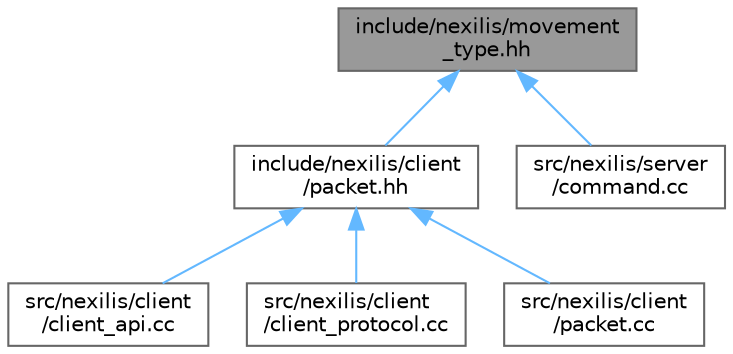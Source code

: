 digraph "include/nexilis/movement_type.hh"
{
 // LATEX_PDF_SIZE
  bgcolor="transparent";
  edge [fontname=Helvetica,fontsize=10,labelfontname=Helvetica,labelfontsize=10];
  node [fontname=Helvetica,fontsize=10,shape=box,height=0.2,width=0.4];
  Node1 [id="Node000001",label="include/nexilis/movement\l_type.hh",height=0.2,width=0.4,color="gray40", fillcolor="grey60", style="filled", fontcolor="black",tooltip=" "];
  Node1 -> Node2 [id="edge1_Node000001_Node000002",dir="back",color="steelblue1",style="solid",tooltip=" "];
  Node2 [id="Node000002",label="include/nexilis/client\l/packet.hh",height=0.2,width=0.4,color="grey40", fillcolor="white", style="filled",URL="$d8/d2a/packet_8hh.html",tooltip=" "];
  Node2 -> Node3 [id="edge2_Node000002_Node000003",dir="back",color="steelblue1",style="solid",tooltip=" "];
  Node3 [id="Node000003",label="src/nexilis/client\l/client_api.cc",height=0.2,width=0.4,color="grey40", fillcolor="white", style="filled",URL="$d2/d60/client__api_8cc.html",tooltip=" "];
  Node2 -> Node4 [id="edge3_Node000002_Node000004",dir="back",color="steelblue1",style="solid",tooltip=" "];
  Node4 [id="Node000004",label="src/nexilis/client\l/client_protocol.cc",height=0.2,width=0.4,color="grey40", fillcolor="white", style="filled",URL="$df/d3c/client__protocol_8cc.html",tooltip=" "];
  Node2 -> Node5 [id="edge4_Node000002_Node000005",dir="back",color="steelblue1",style="solid",tooltip=" "];
  Node5 [id="Node000005",label="src/nexilis/client\l/packet.cc",height=0.2,width=0.4,color="grey40", fillcolor="white", style="filled",URL="$d0/d7e/packet_8cc.html",tooltip=" "];
  Node1 -> Node6 [id="edge5_Node000001_Node000006",dir="back",color="steelblue1",style="solid",tooltip=" "];
  Node6 [id="Node000006",label="src/nexilis/server\l/command.cc",height=0.2,width=0.4,color="grey40", fillcolor="white", style="filled",URL="$d2/dfb/command_8cc.html",tooltip=" "];
}
